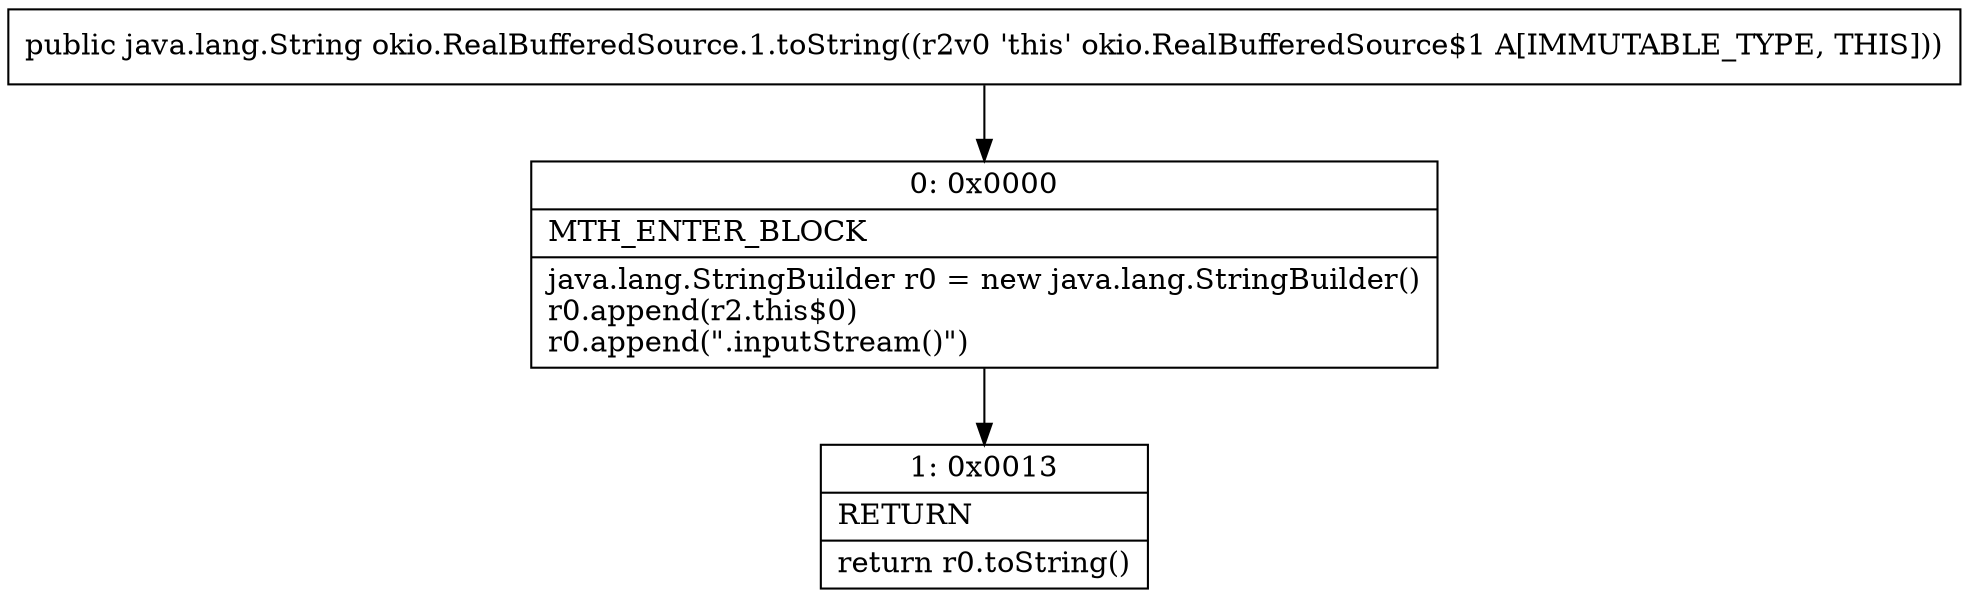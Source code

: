 digraph "CFG forokio.RealBufferedSource.1.toString()Ljava\/lang\/String;" {
Node_0 [shape=record,label="{0\:\ 0x0000|MTH_ENTER_BLOCK\l|java.lang.StringBuilder r0 = new java.lang.StringBuilder()\lr0.append(r2.this$0)\lr0.append(\".inputStream()\")\l}"];
Node_1 [shape=record,label="{1\:\ 0x0013|RETURN\l|return r0.toString()\l}"];
MethodNode[shape=record,label="{public java.lang.String okio.RealBufferedSource.1.toString((r2v0 'this' okio.RealBufferedSource$1 A[IMMUTABLE_TYPE, THIS])) }"];
MethodNode -> Node_0;
Node_0 -> Node_1;
}

